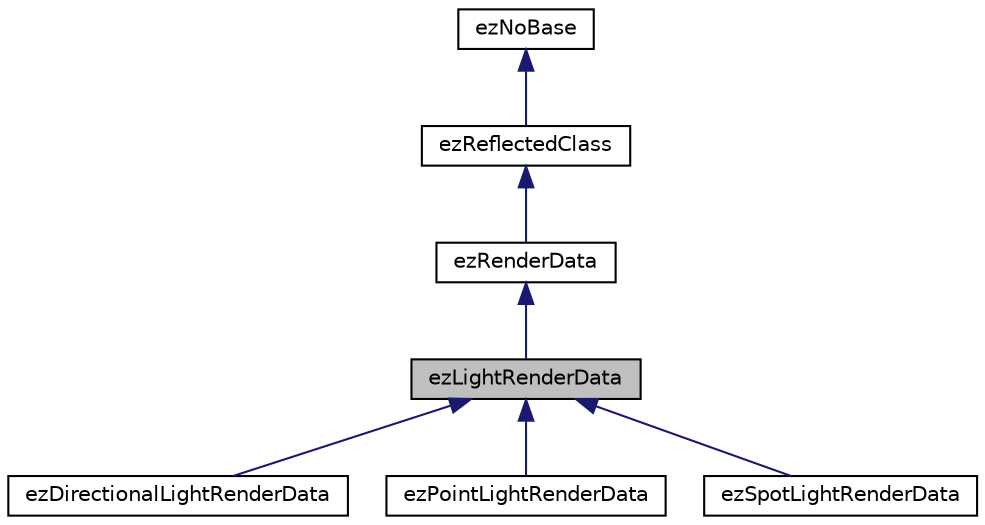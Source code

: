 digraph "ezLightRenderData"
{
 // LATEX_PDF_SIZE
  edge [fontname="Helvetica",fontsize="10",labelfontname="Helvetica",labelfontsize="10"];
  node [fontname="Helvetica",fontsize="10",shape=record];
  Node1 [label="ezLightRenderData",height=0.2,width=0.4,color="black", fillcolor="grey75", style="filled", fontcolor="black",tooltip="Base class for light render data objects."];
  Node2 -> Node1 [dir="back",color="midnightblue",fontsize="10",style="solid",fontname="Helvetica"];
  Node2 [label="ezRenderData",height=0.2,width=0.4,color="black", fillcolor="white", style="filled",URL="$d3/dab/classez_render_data.htm",tooltip="Base class for all render data. Render data must contain all information that is needed to render the..."];
  Node3 -> Node2 [dir="back",color="midnightblue",fontsize="10",style="solid",fontname="Helvetica"];
  Node3 [label="ezReflectedClass",height=0.2,width=0.4,color="black", fillcolor="white", style="filled",URL="$db/d45/classez_reflected_class.htm",tooltip="All classes that should be dynamically reflectable, need to be derived from this base class."];
  Node4 -> Node3 [dir="back",color="midnightblue",fontsize="10",style="solid",fontname="Helvetica"];
  Node4 [label="ezNoBase",height=0.2,width=0.4,color="black", fillcolor="white", style="filled",URL="$d4/d02/classez_no_base.htm",tooltip="Dummy type to pass to templates and macros that expect a base type for a class that has no base."];
  Node1 -> Node5 [dir="back",color="midnightblue",fontsize="10",style="solid",fontname="Helvetica"];
  Node5 [label="ezDirectionalLightRenderData",height=0.2,width=0.4,color="black", fillcolor="white", style="filled",URL="$d8/db1/classez_directional_light_render_data.htm",tooltip="The render data object for directional lights."];
  Node1 -> Node6 [dir="back",color="midnightblue",fontsize="10",style="solid",fontname="Helvetica"];
  Node6 [label="ezPointLightRenderData",height=0.2,width=0.4,color="black", fillcolor="white", style="filled",URL="$dc/d2d/classez_point_light_render_data.htm",tooltip="The render data object for point lights."];
  Node1 -> Node7 [dir="back",color="midnightblue",fontsize="10",style="solid",fontname="Helvetica"];
  Node7 [label="ezSpotLightRenderData",height=0.2,width=0.4,color="black", fillcolor="white", style="filled",URL="$d4/d72/classez_spot_light_render_data.htm",tooltip="The render data object for spot lights."];
}
